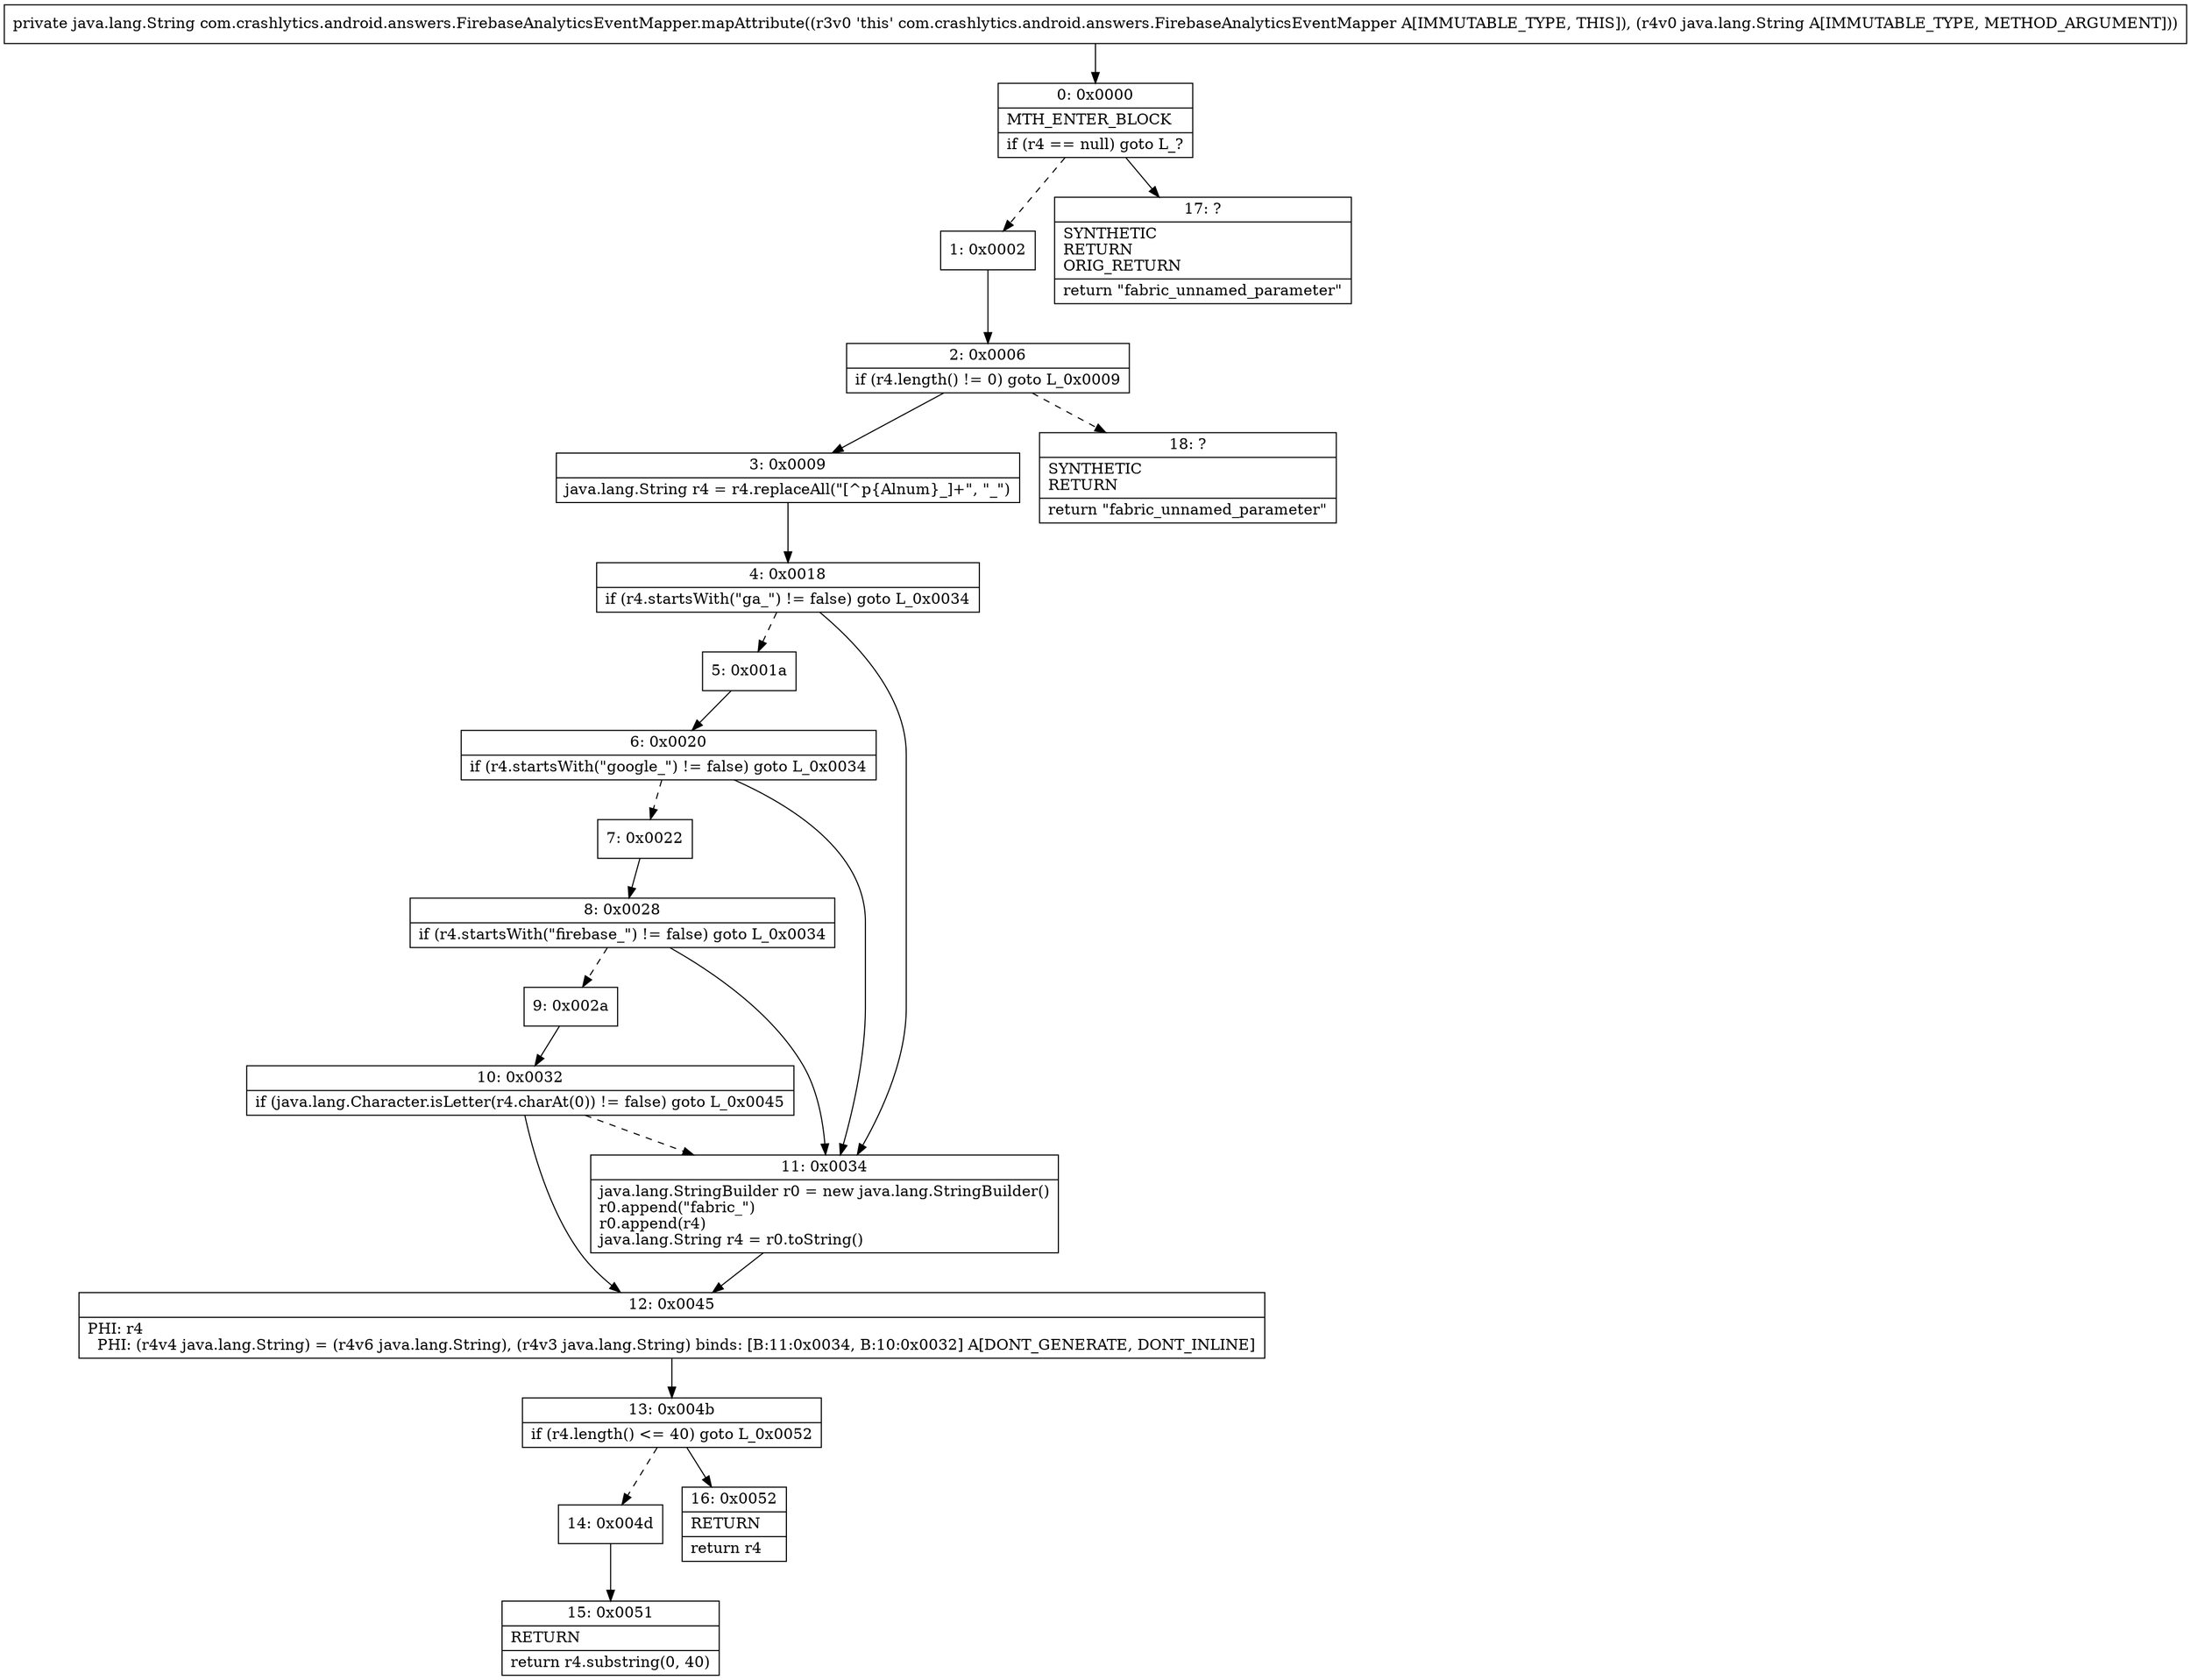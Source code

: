 digraph "CFG forcom.crashlytics.android.answers.FirebaseAnalyticsEventMapper.mapAttribute(Ljava\/lang\/String;)Ljava\/lang\/String;" {
Node_0 [shape=record,label="{0\:\ 0x0000|MTH_ENTER_BLOCK\l|if (r4 == null) goto L_?\l}"];
Node_1 [shape=record,label="{1\:\ 0x0002}"];
Node_2 [shape=record,label="{2\:\ 0x0006|if (r4.length() != 0) goto L_0x0009\l}"];
Node_3 [shape=record,label="{3\:\ 0x0009|java.lang.String r4 = r4.replaceAll(\"[^p\{Alnum\}_]+\", \"_\")\l}"];
Node_4 [shape=record,label="{4\:\ 0x0018|if (r4.startsWith(\"ga_\") != false) goto L_0x0034\l}"];
Node_5 [shape=record,label="{5\:\ 0x001a}"];
Node_6 [shape=record,label="{6\:\ 0x0020|if (r4.startsWith(\"google_\") != false) goto L_0x0034\l}"];
Node_7 [shape=record,label="{7\:\ 0x0022}"];
Node_8 [shape=record,label="{8\:\ 0x0028|if (r4.startsWith(\"firebase_\") != false) goto L_0x0034\l}"];
Node_9 [shape=record,label="{9\:\ 0x002a}"];
Node_10 [shape=record,label="{10\:\ 0x0032|if (java.lang.Character.isLetter(r4.charAt(0)) != false) goto L_0x0045\l}"];
Node_11 [shape=record,label="{11\:\ 0x0034|java.lang.StringBuilder r0 = new java.lang.StringBuilder()\lr0.append(\"fabric_\")\lr0.append(r4)\ljava.lang.String r4 = r0.toString()\l}"];
Node_12 [shape=record,label="{12\:\ 0x0045|PHI: r4 \l  PHI: (r4v4 java.lang.String) = (r4v6 java.lang.String), (r4v3 java.lang.String) binds: [B:11:0x0034, B:10:0x0032] A[DONT_GENERATE, DONT_INLINE]\l}"];
Node_13 [shape=record,label="{13\:\ 0x004b|if (r4.length() \<= 40) goto L_0x0052\l}"];
Node_14 [shape=record,label="{14\:\ 0x004d}"];
Node_15 [shape=record,label="{15\:\ 0x0051|RETURN\l|return r4.substring(0, 40)\l}"];
Node_16 [shape=record,label="{16\:\ 0x0052|RETURN\l|return r4\l}"];
Node_17 [shape=record,label="{17\:\ ?|SYNTHETIC\lRETURN\lORIG_RETURN\l|return \"fabric_unnamed_parameter\"\l}"];
Node_18 [shape=record,label="{18\:\ ?|SYNTHETIC\lRETURN\l|return \"fabric_unnamed_parameter\"\l}"];
MethodNode[shape=record,label="{private java.lang.String com.crashlytics.android.answers.FirebaseAnalyticsEventMapper.mapAttribute((r3v0 'this' com.crashlytics.android.answers.FirebaseAnalyticsEventMapper A[IMMUTABLE_TYPE, THIS]), (r4v0 java.lang.String A[IMMUTABLE_TYPE, METHOD_ARGUMENT])) }"];
MethodNode -> Node_0;
Node_0 -> Node_1[style=dashed];
Node_0 -> Node_17;
Node_1 -> Node_2;
Node_2 -> Node_3;
Node_2 -> Node_18[style=dashed];
Node_3 -> Node_4;
Node_4 -> Node_5[style=dashed];
Node_4 -> Node_11;
Node_5 -> Node_6;
Node_6 -> Node_7[style=dashed];
Node_6 -> Node_11;
Node_7 -> Node_8;
Node_8 -> Node_9[style=dashed];
Node_8 -> Node_11;
Node_9 -> Node_10;
Node_10 -> Node_11[style=dashed];
Node_10 -> Node_12;
Node_11 -> Node_12;
Node_12 -> Node_13;
Node_13 -> Node_14[style=dashed];
Node_13 -> Node_16;
Node_14 -> Node_15;
}

